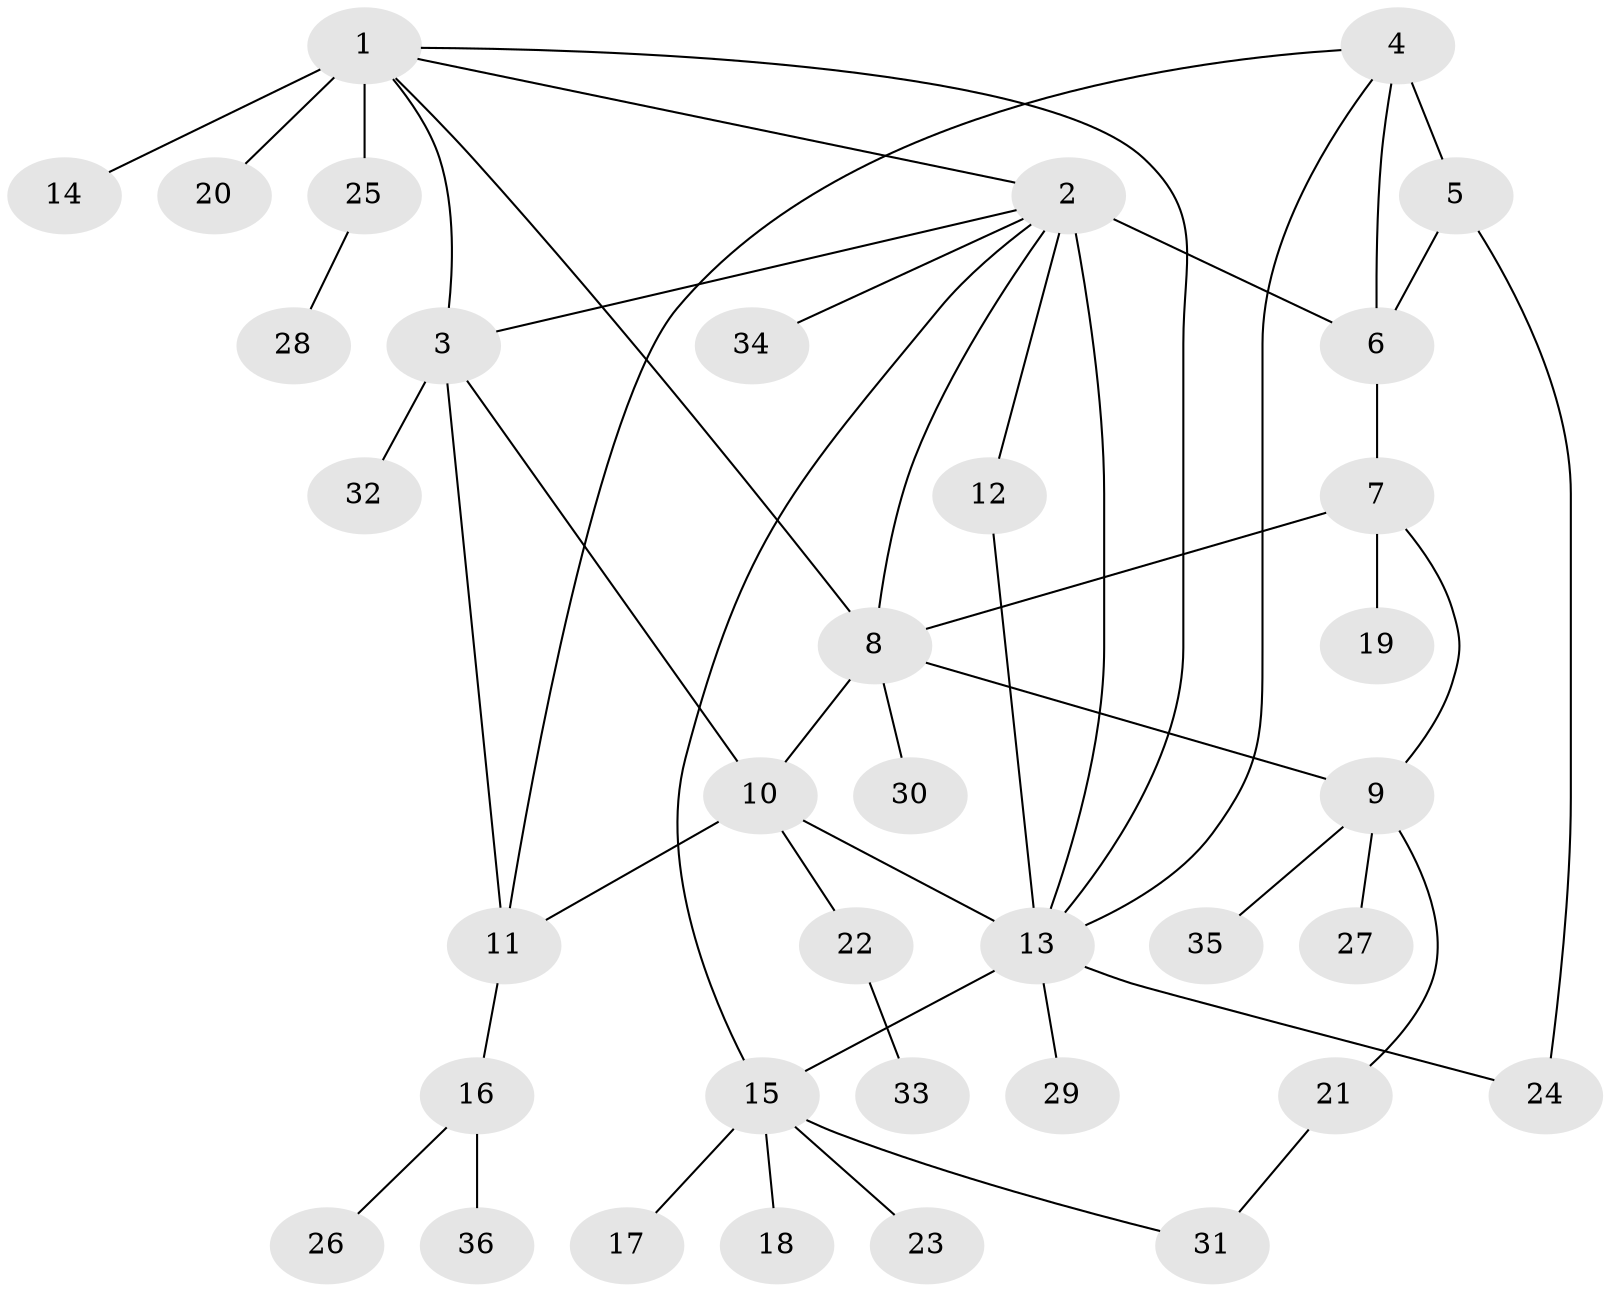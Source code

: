 // original degree distribution, {10: 0.027777777777777776, 4: 0.05555555555555555, 3: 0.06944444444444445, 6: 0.027777777777777776, 8: 0.027777777777777776, 5: 0.027777777777777776, 11: 0.013888888888888888, 1: 0.5416666666666666, 7: 0.013888888888888888, 2: 0.19444444444444445}
// Generated by graph-tools (version 1.1) at 2025/37/03/09/25 02:37:44]
// undirected, 36 vertices, 50 edges
graph export_dot {
graph [start="1"]
  node [color=gray90,style=filled];
  1;
  2;
  3;
  4;
  5;
  6;
  7;
  8;
  9;
  10;
  11;
  12;
  13;
  14;
  15;
  16;
  17;
  18;
  19;
  20;
  21;
  22;
  23;
  24;
  25;
  26;
  27;
  28;
  29;
  30;
  31;
  32;
  33;
  34;
  35;
  36;
  1 -- 2 [weight=1.0];
  1 -- 3 [weight=1.0];
  1 -- 8 [weight=1.0];
  1 -- 13 [weight=1.0];
  1 -- 14 [weight=3.0];
  1 -- 20 [weight=1.0];
  1 -- 25 [weight=1.0];
  2 -- 3 [weight=1.0];
  2 -- 6 [weight=6.0];
  2 -- 8 [weight=1.0];
  2 -- 12 [weight=1.0];
  2 -- 13 [weight=1.0];
  2 -- 15 [weight=1.0];
  2 -- 34 [weight=1.0];
  3 -- 10 [weight=1.0];
  3 -- 11 [weight=1.0];
  3 -- 32 [weight=1.0];
  4 -- 5 [weight=3.0];
  4 -- 6 [weight=1.0];
  4 -- 11 [weight=1.0];
  4 -- 13 [weight=1.0];
  5 -- 6 [weight=1.0];
  5 -- 24 [weight=1.0];
  6 -- 7 [weight=1.0];
  7 -- 8 [weight=1.0];
  7 -- 9 [weight=1.0];
  7 -- 19 [weight=4.0];
  8 -- 9 [weight=1.0];
  8 -- 10 [weight=2.0];
  8 -- 30 [weight=1.0];
  9 -- 21 [weight=1.0];
  9 -- 27 [weight=1.0];
  9 -- 35 [weight=1.0];
  10 -- 11 [weight=1.0];
  10 -- 13 [weight=3.0];
  10 -- 22 [weight=1.0];
  11 -- 16 [weight=1.0];
  12 -- 13 [weight=1.0];
  13 -- 15 [weight=1.0];
  13 -- 24 [weight=1.0];
  13 -- 29 [weight=1.0];
  15 -- 17 [weight=1.0];
  15 -- 18 [weight=1.0];
  15 -- 23 [weight=1.0];
  15 -- 31 [weight=1.0];
  16 -- 26 [weight=1.0];
  16 -- 36 [weight=1.0];
  21 -- 31 [weight=1.0];
  22 -- 33 [weight=1.0];
  25 -- 28 [weight=1.0];
}
